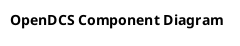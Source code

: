 @startuml

/' OpenDCS UML Component Diagram
 '
 ' XXX Add something.
 '/

title OpenDCS Component Diagram

@enduml
